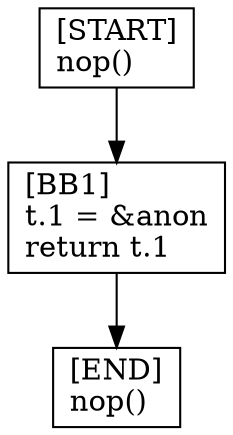 digraph {
  node [shape=box]
  END [label="[END]\lnop()\l"];
  START [label="[START]\lnop()\l"];
  BB1 [label="[BB1]\lt.1 = &anon\lreturn t.1\l"];
  START -> BB1;
  BB1 -> END;
}
